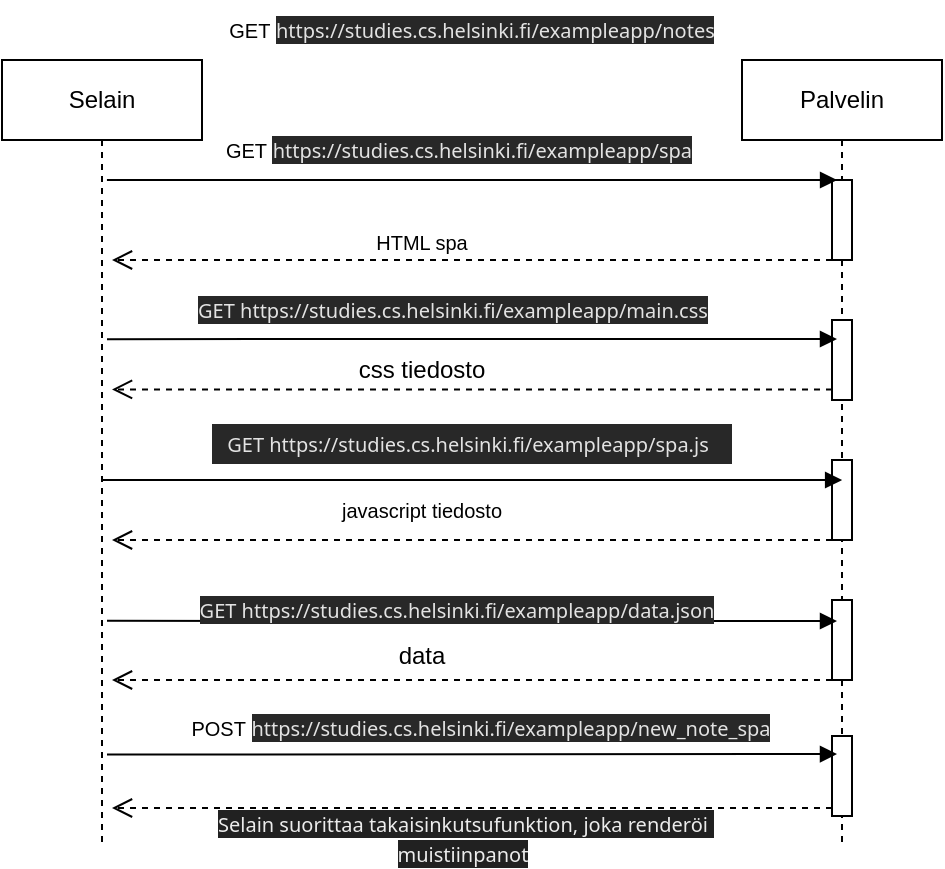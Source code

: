<mxfile version="24.0.4" type="device">
  <diagram name="Page-1" id="2YBvvXClWsGukQMizWep">
    <mxGraphModel dx="629" dy="401" grid="1" gridSize="9" guides="1" tooltips="1" connect="1" arrows="1" fold="1" page="1" pageScale="1" pageWidth="850" pageHeight="1100" math="0" shadow="0">
      <root>
        <mxCell id="0" />
        <mxCell id="1" parent="0" />
        <mxCell id="aM9ryv3xv72pqoxQDRHE-1" value="Selain" style="shape=umlLifeline;perimeter=lifelinePerimeter;whiteSpace=wrap;html=1;container=0;dropTarget=0;collapsible=0;recursiveResize=0;outlineConnect=0;portConstraint=eastwest;newEdgeStyle={&quot;edgeStyle&quot;:&quot;elbowEdgeStyle&quot;,&quot;elbow&quot;:&quot;vertical&quot;,&quot;curved&quot;:0,&quot;rounded&quot;:0};" parent="1" vertex="1">
          <mxGeometry x="40" y="40" width="100" height="392" as="geometry" />
        </mxCell>
        <mxCell id="aM9ryv3xv72pqoxQDRHE-5" value="Palvelin" style="shape=umlLifeline;perimeter=lifelinePerimeter;whiteSpace=wrap;html=1;container=0;dropTarget=0;collapsible=0;recursiveResize=0;outlineConnect=0;portConstraint=eastwest;newEdgeStyle={&quot;edgeStyle&quot;:&quot;elbowEdgeStyle&quot;,&quot;elbow&quot;:&quot;vertical&quot;,&quot;curved&quot;:0,&quot;rounded&quot;:0};" parent="1" vertex="1">
          <mxGeometry x="410" y="40" width="100" height="392" as="geometry" />
        </mxCell>
        <mxCell id="aM9ryv3xv72pqoxQDRHE-6" value="" style="html=1;points=[];perimeter=orthogonalPerimeter;outlineConnect=0;targetShapes=umlLifeline;portConstraint=eastwest;newEdgeStyle={&quot;edgeStyle&quot;:&quot;elbowEdgeStyle&quot;,&quot;elbow&quot;:&quot;vertical&quot;,&quot;curved&quot;:0,&quot;rounded&quot;:0};" parent="aM9ryv3xv72pqoxQDRHE-5" vertex="1">
          <mxGeometry x="45" y="270" width="10" height="40" as="geometry" />
        </mxCell>
        <mxCell id="hscA7EWT61-6cYdQ-dmT-2" value="" style="html=1;points=[];perimeter=orthogonalPerimeter;outlineConnect=0;targetShapes=umlLifeline;portConstraint=eastwest;newEdgeStyle={&quot;edgeStyle&quot;:&quot;elbowEdgeStyle&quot;,&quot;elbow&quot;:&quot;vertical&quot;,&quot;curved&quot;:0,&quot;rounded&quot;:0};" vertex="1" parent="aM9ryv3xv72pqoxQDRHE-5">
          <mxGeometry x="45" y="60" width="10" height="40" as="geometry" />
        </mxCell>
        <mxCell id="hscA7EWT61-6cYdQ-dmT-4" value="" style="html=1;points=[];perimeter=orthogonalPerimeter;outlineConnect=0;targetShapes=umlLifeline;portConstraint=eastwest;newEdgeStyle={&quot;edgeStyle&quot;:&quot;elbowEdgeStyle&quot;,&quot;elbow&quot;:&quot;vertical&quot;,&quot;curved&quot;:0,&quot;rounded&quot;:0};" vertex="1" parent="aM9ryv3xv72pqoxQDRHE-5">
          <mxGeometry x="45" y="200" width="10" height="40" as="geometry" />
        </mxCell>
        <mxCell id="hscA7EWT61-6cYdQ-dmT-3" value="" style="html=1;points=[];perimeter=orthogonalPerimeter;outlineConnect=0;targetShapes=umlLifeline;portConstraint=eastwest;newEdgeStyle={&quot;edgeStyle&quot;:&quot;elbowEdgeStyle&quot;,&quot;elbow&quot;:&quot;vertical&quot;,&quot;curved&quot;:0,&quot;rounded&quot;:0};" vertex="1" parent="aM9ryv3xv72pqoxQDRHE-5">
          <mxGeometry x="45" y="130" width="10" height="40" as="geometry" />
        </mxCell>
        <mxCell id="hscA7EWT61-6cYdQ-dmT-39" value="" style="html=1;points=[];perimeter=orthogonalPerimeter;outlineConnect=0;targetShapes=umlLifeline;portConstraint=eastwest;newEdgeStyle={&quot;edgeStyle&quot;:&quot;elbowEdgeStyle&quot;,&quot;elbow&quot;:&quot;vertical&quot;,&quot;curved&quot;:0,&quot;rounded&quot;:0};" vertex="1" parent="aM9ryv3xv72pqoxQDRHE-5">
          <mxGeometry x="45" y="338" width="10" height="40" as="geometry" />
        </mxCell>
        <mxCell id="aM9ryv3xv72pqoxQDRHE-8" value="" style="html=1;verticalAlign=bottom;endArrow=open;dashed=1;endSize=8;edgeStyle=elbowEdgeStyle;elbow=vertical;curved=0;rounded=0;" parent="1" edge="1">
          <mxGeometry relative="1" as="geometry">
            <mxPoint x="95" y="140" as="targetPoint" />
            <Array as="points">
              <mxPoint x="190" y="140" />
            </Array>
            <mxPoint x="455" y="140" as="sourcePoint" />
          </mxGeometry>
        </mxCell>
        <mxCell id="hscA7EWT61-6cYdQ-dmT-14" value="GET&amp;nbsp;&lt;span style=&quot;color: rgb(227, 227, 227); font-family: &amp;quot;Segoe UI&amp;quot;, tahoma, sans-serif; text-align: start; background-color: rgb(40, 40, 40); font-size: 10px;&quot;&gt;https://studies.cs.helsinki.fi/exampleapp/notes&lt;/span&gt;" style="text;html=1;align=center;verticalAlign=middle;whiteSpace=wrap;rounded=0;container=1;fontSize=10;" vertex="1" parent="1">
          <mxGeometry x="240" y="10" width="70" height="30" as="geometry" />
        </mxCell>
        <mxCell id="hscA7EWT61-6cYdQ-dmT-18" value="" style="html=1;verticalAlign=bottom;endArrow=block;edgeStyle=elbowEdgeStyle;elbow=vertical;curved=0;rounded=0;" edge="1" parent="1">
          <mxGeometry relative="1" as="geometry">
            <mxPoint x="92.5" y="179.573" as="sourcePoint" />
            <Array as="points" />
            <mxPoint x="457.5" y="179.433" as="targetPoint" />
          </mxGeometry>
        </mxCell>
        <mxCell id="hscA7EWT61-6cYdQ-dmT-19" value="" style="html=1;verticalAlign=bottom;endArrow=open;dashed=1;endSize=8;edgeStyle=elbowEdgeStyle;elbow=vertical;curved=0;rounded=0;" edge="1" parent="1">
          <mxGeometry relative="1" as="geometry">
            <mxPoint x="95" y="204.71" as="targetPoint" />
            <Array as="points">
              <mxPoint x="190" y="204.71" />
            </Array>
            <mxPoint x="455" y="204.71" as="sourcePoint" />
          </mxGeometry>
        </mxCell>
        <mxCell id="hscA7EWT61-6cYdQ-dmT-20" value="&lt;span style=&quot;color: rgb(227, 227, 227); font-family: &amp;quot;Segoe UI&amp;quot;, tahoma, sans-serif; text-align: start; background-color: rgb(40, 40, 40); font-size: 10px;&quot;&gt;GET https://studies.cs.helsinki.fi/exampleapp/main.css&lt;/span&gt;" style="text;html=1;align=center;verticalAlign=middle;whiteSpace=wrap;rounded=0;" vertex="1" parent="1">
          <mxGeometry x="131.5" y="150" width="267" height="30" as="geometry" />
        </mxCell>
        <mxCell id="hscA7EWT61-6cYdQ-dmT-22" value="css tiedosto" style="text;html=1;align=center;verticalAlign=middle;whiteSpace=wrap;rounded=0;" vertex="1" parent="1">
          <mxGeometry x="200" y="180" width="100" height="30" as="geometry" />
        </mxCell>
        <mxCell id="hscA7EWT61-6cYdQ-dmT-24" value="" style="html=1;verticalAlign=bottom;endArrow=block;edgeStyle=elbowEdgeStyle;elbow=vertical;curved=0;rounded=0;" edge="1" parent="1" source="aM9ryv3xv72pqoxQDRHE-1">
          <mxGeometry relative="1" as="geometry">
            <mxPoint x="209.999" y="249.857" as="sourcePoint" />
            <Array as="points" />
            <mxPoint x="460.07" y="250" as="targetPoint" />
          </mxGeometry>
        </mxCell>
        <mxCell id="hscA7EWT61-6cYdQ-dmT-26" value="&lt;div style=&quot;display: flex; line-height: 20px; padding-left: 8px; gap: 12px; user-select: text; margin-top: 2px; color: rgb(227, 227, 227); font-family: &amp;quot;Segoe UI&amp;quot;, tahoma, sans-serif; text-align: start; background-color: rgb(40, 40, 40);&quot; class=&quot;row&quot;&gt;&lt;div style=&quot;word-break: break-all; display: flex; align-items: center; gap: 2px; font-size: 10px;&quot; class=&quot;header-value&quot;&gt;GET https://studies.cs.helsinki.fi/exampleapp/spa.js&lt;/div&gt;&lt;div&gt;&lt;br&gt;&lt;/div&gt;&lt;/div&gt;&lt;div style=&quot;display: flex; line-height: 20px; padding-left: 8px; gap: 12px; user-select: text; color: rgb(227, 227, 227); font-family: &amp;quot;Segoe UI&amp;quot;, tahoma, sans-serif; text-align: start; background-color: rgb(40, 40, 40);&quot; class=&quot;row&quot;&gt;&lt;/div&gt;" style="text;html=1;align=center;verticalAlign=middle;whiteSpace=wrap;rounded=0;" vertex="1" parent="1">
          <mxGeometry x="120" y="230" width="310" as="geometry" />
        </mxCell>
        <mxCell id="hscA7EWT61-6cYdQ-dmT-27" value="javascript tiedosto" style="text;html=1;align=center;verticalAlign=middle;whiteSpace=wrap;rounded=0;fontSize=10;" vertex="1" parent="1">
          <mxGeometry x="190" y="260" width="120" height="10" as="geometry" />
        </mxCell>
        <mxCell id="hscA7EWT61-6cYdQ-dmT-28" value="" style="html=1;verticalAlign=bottom;endArrow=open;dashed=1;endSize=8;edgeStyle=elbowEdgeStyle;elbow=vertical;curved=0;rounded=0;" edge="1" parent="1">
          <mxGeometry relative="1" as="geometry">
            <mxPoint x="95" y="280" as="targetPoint" />
            <Array as="points">
              <mxPoint x="190" y="280" />
            </Array>
            <mxPoint x="455" y="280" as="sourcePoint" />
          </mxGeometry>
        </mxCell>
        <mxCell id="hscA7EWT61-6cYdQ-dmT-30" value="" style="html=1;verticalAlign=bottom;endArrow=block;edgeStyle=elbowEdgeStyle;elbow=vertical;curved=0;rounded=0;" edge="1" parent="1">
          <mxGeometry relative="1" as="geometry">
            <mxPoint x="92.5" y="320.423" as="sourcePoint" />
            <Array as="points" />
            <mxPoint x="457.5" y="320.14" as="targetPoint" />
          </mxGeometry>
        </mxCell>
        <mxCell id="hscA7EWT61-6cYdQ-dmT-32" value="data" style="text;html=1;align=center;verticalAlign=middle;whiteSpace=wrap;rounded=0;" vertex="1" parent="1">
          <mxGeometry x="220" y="330" width="60" height="15" as="geometry" />
        </mxCell>
        <mxCell id="hscA7EWT61-6cYdQ-dmT-34" value="&lt;br&gt;&lt;span style=&quot;color: rgb(227, 227, 227); font-family: &amp;quot;Segoe UI&amp;quot;, tahoma, sans-serif; font-size: 10px; font-style: normal; font-variant-ligatures: normal; font-variant-caps: normal; font-weight: 400; letter-spacing: normal; orphans: 2; text-align: start; text-indent: 0px; text-transform: none; widows: 2; word-spacing: 0px; -webkit-text-stroke-width: 0px; white-space: normal; background-color: rgb(40, 40, 40); text-decoration-thickness: initial; text-decoration-style: initial; text-decoration-color: initial; float: none; display: inline !important;&quot;&gt;GET https://studies.cs.helsinki.fi/exampleapp/data.json&lt;/span&gt;&lt;div&gt;&lt;br/&gt;&lt;/div&gt;" style="text;html=1;align=center;verticalAlign=middle;whiteSpace=wrap;rounded=0;fontSize=10;" vertex="1" parent="1">
          <mxGeometry x="120" y="310" width="295" height="10" as="geometry" />
        </mxCell>
        <mxCell id="hscA7EWT61-6cYdQ-dmT-35" value="" style="html=1;verticalAlign=bottom;endArrow=open;dashed=1;endSize=8;edgeStyle=elbowEdgeStyle;elbow=vertical;curved=0;rounded=0;" edge="1" parent="1">
          <mxGeometry relative="1" as="geometry">
            <mxPoint x="95" y="350" as="targetPoint" />
            <Array as="points">
              <mxPoint x="190" y="350" />
            </Array>
            <mxPoint x="455" y="350" as="sourcePoint" />
          </mxGeometry>
        </mxCell>
        <mxCell id="hscA7EWT61-6cYdQ-dmT-37" value="" style="html=1;verticalAlign=bottom;endArrow=block;edgeStyle=elbowEdgeStyle;elbow=vertical;curved=0;rounded=0;" edge="1" parent="1">
          <mxGeometry relative="1" as="geometry">
            <mxPoint x="92.469" y="100.003" as="sourcePoint" />
            <Array as="points" />
            <mxPoint x="457.54" y="100.003" as="targetPoint" />
          </mxGeometry>
        </mxCell>
        <mxCell id="hscA7EWT61-6cYdQ-dmT-11" value="GET&amp;nbsp;&lt;span style=&quot;color: rgb(227, 227, 227); font-family: &amp;quot;Segoe UI&amp;quot;, tahoma, sans-serif; text-align: start; text-wrap: wrap; background-color: rgb(40, 40, 40); font-size: 10px;&quot;&gt;https://studies.cs.helsinki.fi/exampleapp/spa&lt;/span&gt;" style="text;html=1;align=center;verticalAlign=middle;resizable=0;points=[];autosize=1;strokeColor=none;fillColor=none;fontSize=10;" vertex="1" parent="1">
          <mxGeometry x="147.5" y="70" width="240" height="30" as="geometry" />
        </mxCell>
        <mxCell id="hscA7EWT61-6cYdQ-dmT-38" value="HTML spa" style="text;html=1;align=center;verticalAlign=middle;whiteSpace=wrap;rounded=0;fontSize=10;" vertex="1" parent="1">
          <mxGeometry x="220" y="126" width="60" height="10" as="geometry" />
        </mxCell>
        <mxCell id="hscA7EWT61-6cYdQ-dmT-41" value="&lt;div style=&quot;font-size: 10px;&quot;&gt;POST&amp;nbsp;&lt;span style=&quot;background-color: rgb(40, 40, 40); color: rgb(227, 227, 227); font-family: &amp;quot;Segoe UI&amp;quot;, tahoma, sans-serif; text-align: start;&quot;&gt;https://studies.cs.helsinki.fi/exampleapp/new_note_spa&lt;/span&gt;&lt;/div&gt;" style="text;html=1;align=center;verticalAlign=middle;whiteSpace=wrap;rounded=0;fontSize=10;" vertex="1" parent="1">
          <mxGeometry x="131.5" y="369" width="295" height="10" as="geometry" />
        </mxCell>
        <mxCell id="hscA7EWT61-6cYdQ-dmT-42" value="" style="html=1;verticalAlign=bottom;endArrow=block;edgeStyle=elbowEdgeStyle;elbow=vertical;curved=0;rounded=0;" edge="1" parent="1">
          <mxGeometry relative="1" as="geometry">
            <mxPoint x="92.5" y="387.283" as="sourcePoint" />
            <Array as="points" />
            <mxPoint x="457.5" y="387" as="targetPoint" />
          </mxGeometry>
        </mxCell>
        <mxCell id="hscA7EWT61-6cYdQ-dmT-43" value="" style="html=1;verticalAlign=bottom;endArrow=open;dashed=1;endSize=8;edgeStyle=elbowEdgeStyle;elbow=vertical;curved=0;rounded=0;" edge="1" parent="1">
          <mxGeometry relative="1" as="geometry">
            <mxPoint x="95" y="414" as="targetPoint" />
            <Array as="points">
              <mxPoint x="190" y="414" />
            </Array>
            <mxPoint x="455" y="414" as="sourcePoint" />
          </mxGeometry>
        </mxCell>
        <mxCell id="hscA7EWT61-6cYdQ-dmT-45" value="&lt;span style=&quot;color: rgb(236, 236, 236); font-family: Söhne, ui-sans-serif, system-ui, -apple-system, &amp;quot;Segoe UI&amp;quot;, Roboto, Ubuntu, Cantarell, &amp;quot;Noto Sans&amp;quot;, sans-serif, &amp;quot;Helvetica Neue&amp;quot;, Arial, &amp;quot;Apple Color Emoji&amp;quot;, &amp;quot;Segoe UI Emoji&amp;quot;, &amp;quot;Segoe UI Symbol&amp;quot;, &amp;quot;Noto Color Emoji&amp;quot;; text-align: start; white-space-collapse: preserve; background-color: rgb(33, 33, 33); font-size: 10px;&quot;&gt;Selain suorittaa takaisinkutsufunktion, joka renderöi muistiinpanot&lt;/span&gt;" style="text;html=1;align=center;verticalAlign=middle;whiteSpace=wrap;rounded=0;" vertex="1" parent="1">
          <mxGeometry x="140" y="423" width="261" height="12" as="geometry" />
        </mxCell>
      </root>
    </mxGraphModel>
  </diagram>
</mxfile>
